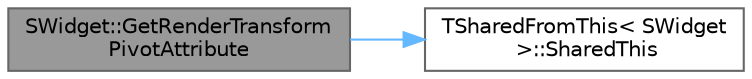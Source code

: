 digraph "SWidget::GetRenderTransformPivotAttribute"
{
 // INTERACTIVE_SVG=YES
 // LATEX_PDF_SIZE
  bgcolor="transparent";
  edge [fontname=Helvetica,fontsize=10,labelfontname=Helvetica,labelfontsize=10];
  node [fontname=Helvetica,fontsize=10,shape=box,height=0.2,width=0.4];
  rankdir="LR";
  Node1 [id="Node000001",label="SWidget::GetRenderTransform\lPivotAttribute",height=0.2,width=0.4,color="gray40", fillcolor="grey60", style="filled", fontcolor="black",tooltip=" "];
  Node1 -> Node2 [id="edge1_Node000001_Node000002",color="steelblue1",style="solid",tooltip=" "];
  Node2 [id="Node000002",label="TSharedFromThis\< SWidget\l \>::SharedThis",height=0.2,width=0.4,color="grey40", fillcolor="white", style="filled",URL="$db/d15/classTSharedFromThis.html#a580aa3a336a57bab9cdfd3c57916963b",tooltip=" "];
}

